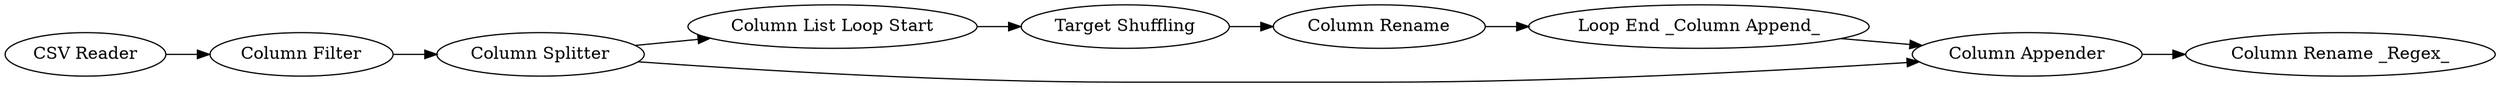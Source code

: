 digraph {
	2 [label="Column Filter"]
	3 [label="Column Splitter"]
	4 [label="Column List Loop Start"]
	5 [label="Target Shuffling"]
	6 [label="Column Rename"]
	7 [label="Loop End _Column Append_"]
	8 [label="Column Appender"]
	9 [label="Column Rename _Regex_"]
	10 [label="CSV Reader"]
	2 -> 3
	3 -> 4
	3 -> 8
	4 -> 5
	5 -> 6
	6 -> 7
	7 -> 8
	8 -> 9
	10 -> 2
	rankdir=LR
}
